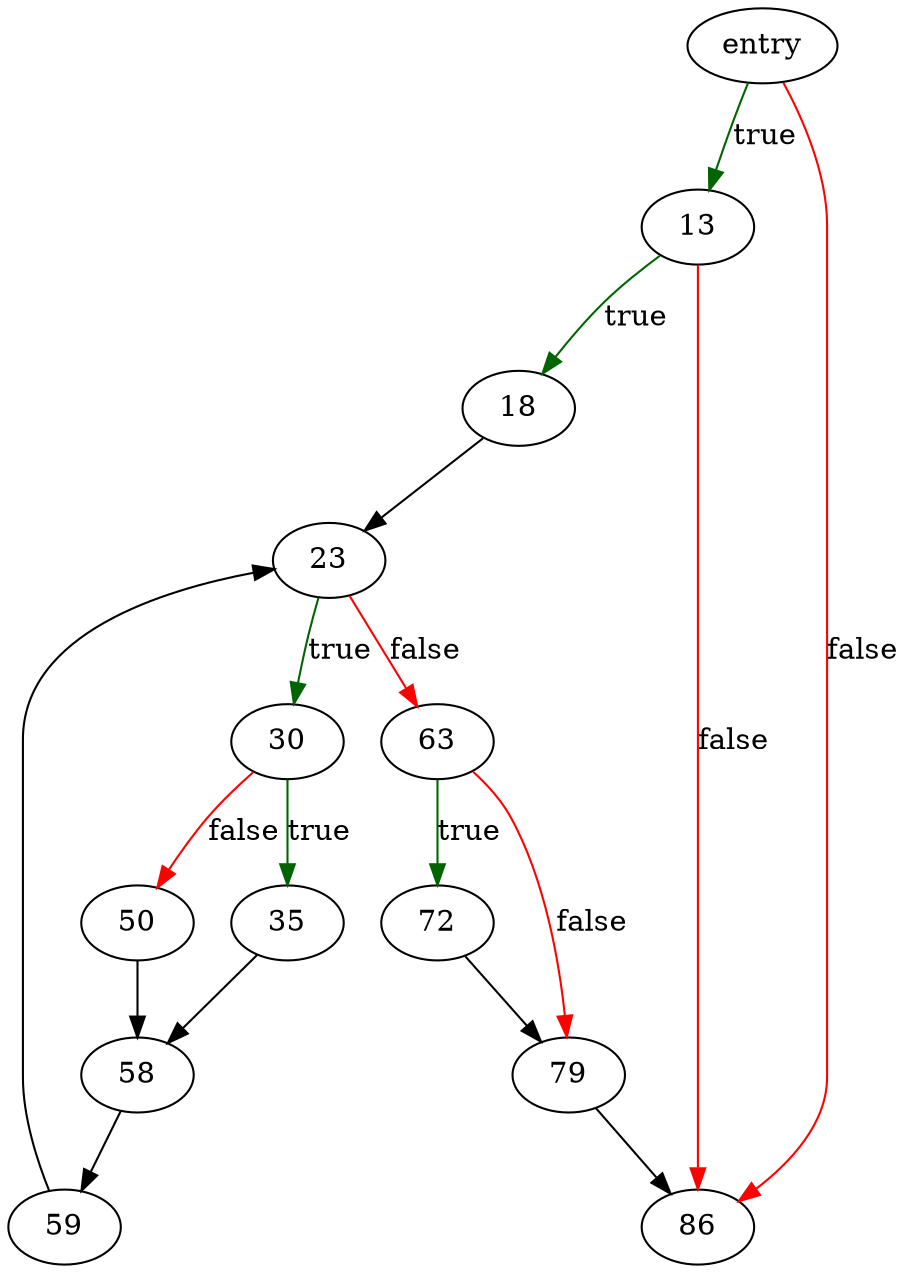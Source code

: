 digraph "unixShmPurge" {
	// Node definitions.
	1 [label=entry];
	13;
	18;
	23;
	30;
	35;
	50;
	58;
	59;
	63;
	72;
	79;
	86;

	// Edge definitions.
	1 -> 13 [
		color=darkgreen
		label=true
	];
	1 -> 86 [
		color=red
		label=false
	];
	13 -> 18 [
		color=darkgreen
		label=true
	];
	13 -> 86 [
		color=red
		label=false
	];
	18 -> 23;
	23 -> 30 [
		color=darkgreen
		label=true
	];
	23 -> 63 [
		color=red
		label=false
	];
	30 -> 35 [
		color=darkgreen
		label=true
	];
	30 -> 50 [
		color=red
		label=false
	];
	35 -> 58;
	50 -> 58;
	58 -> 59;
	59 -> 23;
	63 -> 72 [
		color=darkgreen
		label=true
	];
	63 -> 79 [
		color=red
		label=false
	];
	72 -> 79;
	79 -> 86;
}